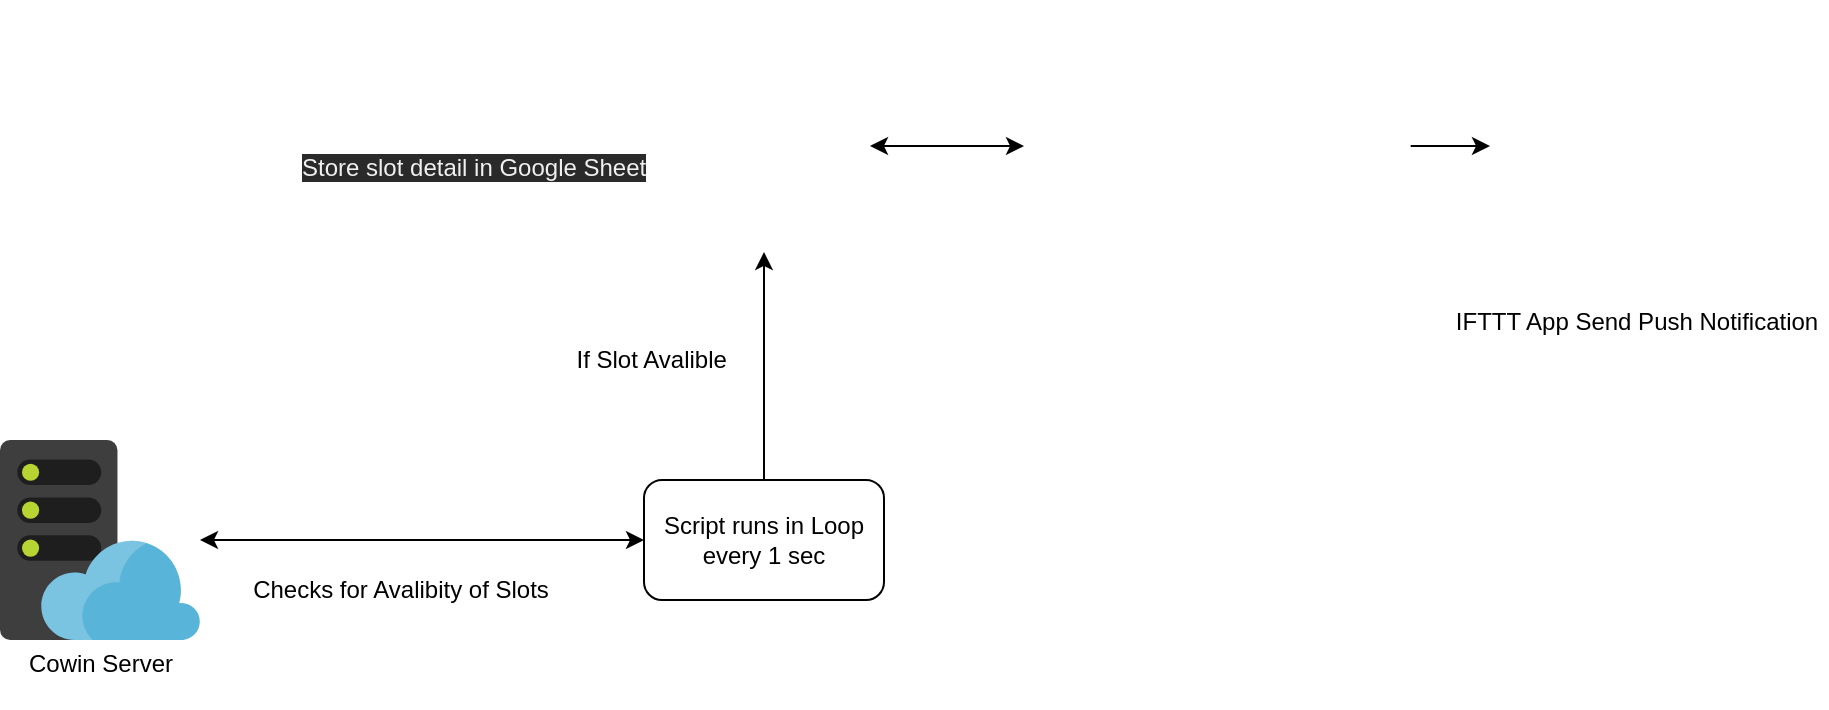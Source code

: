 <mxfile>
    <diagram id="wToxum79hLxCDWf-003g" name="Page-1">
        <mxGraphModel dx="829" dy="680" grid="0" gridSize="10" guides="1" tooltips="1" connect="1" arrows="1" fold="1" page="1" pageScale="1" pageWidth="1920" pageHeight="1200" background="none" math="0" shadow="0">
            <root>
                <mxCell id="0"/>
                <mxCell id="1" parent="0"/>
                <mxCell id="10" style="edgeStyle=orthogonalEdgeStyle;rounded=0;orthogonalLoop=1;jettySize=auto;html=1;exitX=0.5;exitY=0;exitDx=0;exitDy=0;entryX=0.5;entryY=1;entryDx=0;entryDy=0;" edge="1" parent="1" source="2" target="9">
                    <mxGeometry relative="1" as="geometry"/>
                </mxCell>
                <mxCell id="17" style="edgeStyle=orthogonalEdgeStyle;rounded=0;orthogonalLoop=1;jettySize=auto;html=1;exitX=0;exitY=0.5;exitDx=0;exitDy=0;startArrow=classic;startFill=1;" edge="1" parent="1" source="2" target="7">
                    <mxGeometry relative="1" as="geometry"/>
                </mxCell>
                <mxCell id="2" value="Script runs in Loop every 1 sec" style="rounded=1;whiteSpace=wrap;html=1;" vertex="1" parent="1">
                    <mxGeometry x="610" y="340" width="120" height="60" as="geometry"/>
                </mxCell>
                <mxCell id="5" value="Checks for Avalibity of Slots" style="text;html=1;align=center;verticalAlign=middle;resizable=0;points=[];autosize=1;" vertex="1" parent="1">
                    <mxGeometry x="409" y="386" width="158" height="18" as="geometry"/>
                </mxCell>
                <mxCell id="7" value="" style="aspect=fixed;html=1;points=[];align=center;image;fontSize=12;image=img/lib/mscae/WebHosting.svg;" vertex="1" parent="1">
                    <mxGeometry x="288" y="320" width="100" height="100" as="geometry"/>
                </mxCell>
                <mxCell id="8" value="Cowin Server&lt;br&gt;&amp;nbsp;&amp;nbsp;" style="text;html=1;align=center;verticalAlign=middle;resizable=0;points=[];autosize=1;" vertex="1" parent="1">
                    <mxGeometry x="293" y="424" width="90" height="30" as="geometry"/>
                </mxCell>
                <mxCell id="9" value="" style="shape=image;verticalLabelPosition=bottom;labelBackgroundColor=#ffffff;verticalAlign=top;aspect=fixed;imageAspect=0;image=https://image.flaticon.com/icons/png/512/2965/2965327.png;" vertex="1" parent="1">
                    <mxGeometry x="617" y="120" width="106" height="106" as="geometry"/>
                </mxCell>
                <mxCell id="11" value="If Slot Avalible&amp;nbsp;" style="text;html=1;align=center;verticalAlign=middle;resizable=0;points=[];autosize=1;" vertex="1" parent="1">
                    <mxGeometry x="570" y="270" width="90" height="20" as="geometry"/>
                </mxCell>
                <mxCell id="14" style="edgeStyle=orthogonalEdgeStyle;rounded=0;orthogonalLoop=1;jettySize=auto;html=1;exitX=0;exitY=0.5;exitDx=0;exitDy=0;startArrow=classic;startFill=1;" edge="1" parent="1" source="13" target="9">
                    <mxGeometry relative="1" as="geometry"/>
                </mxCell>
                <mxCell id="22" style="edgeStyle=orthogonalEdgeStyle;rounded=0;orthogonalLoop=1;jettySize=auto;html=1;exitX=1;exitY=0.5;exitDx=0;exitDy=0;startArrow=none;startFill=0;" edge="1" parent="1" source="13" target="18">
                    <mxGeometry relative="1" as="geometry"/>
                </mxCell>
                <mxCell id="13" value="" style="shape=image;verticalLabelPosition=bottom;labelBackgroundColor=#ffffff;verticalAlign=top;aspect=fixed;imageAspect=0;image=https://upload.wikimedia.org/wikipedia/commons/thumb/8/8d/IFTTT_Logo.svg/1280px-IFTTT_Logo.svg.png;" vertex="1" parent="1">
                    <mxGeometry x="800" y="129.5" width="193.34" height="87" as="geometry"/>
                </mxCell>
                <mxCell id="15" value="&lt;span style=&quot;color: rgb(240 , 240 , 240) ; font-family: &amp;#34;helvetica&amp;#34; ; font-size: 12px ; font-style: normal ; font-weight: 400 ; letter-spacing: normal ; text-align: center ; text-indent: 0px ; text-transform: none ; word-spacing: 0px ; background-color: rgb(42 , 42 , 42) ; display: inline ; float: none&quot;&gt;Store slot detail in Google Sheet&lt;/span&gt;" style="text;whiteSpace=wrap;html=1;" vertex="1" parent="1">
                    <mxGeometry x="437" y="170" width="180" height="30" as="geometry"/>
                </mxCell>
                <mxCell id="18" value="" style="shape=image;verticalLabelPosition=bottom;labelBackgroundColor=#ffffff;verticalAlign=top;aspect=fixed;imageAspect=0;image=https://static.thenounproject.com/png/93545-200.png;" vertex="1" parent="1">
                    <mxGeometry x="1033" y="100.5" width="145" height="145" as="geometry"/>
                </mxCell>
                <mxCell id="23" value="IFTTT App Send Push Notification" style="text;html=1;align=center;verticalAlign=middle;resizable=0;points=[];autosize=1;" vertex="1" parent="1">
                    <mxGeometry x="1010.5" y="252" width="191" height="18" as="geometry"/>
                </mxCell>
            </root>
        </mxGraphModel>
    </diagram>
</mxfile>
